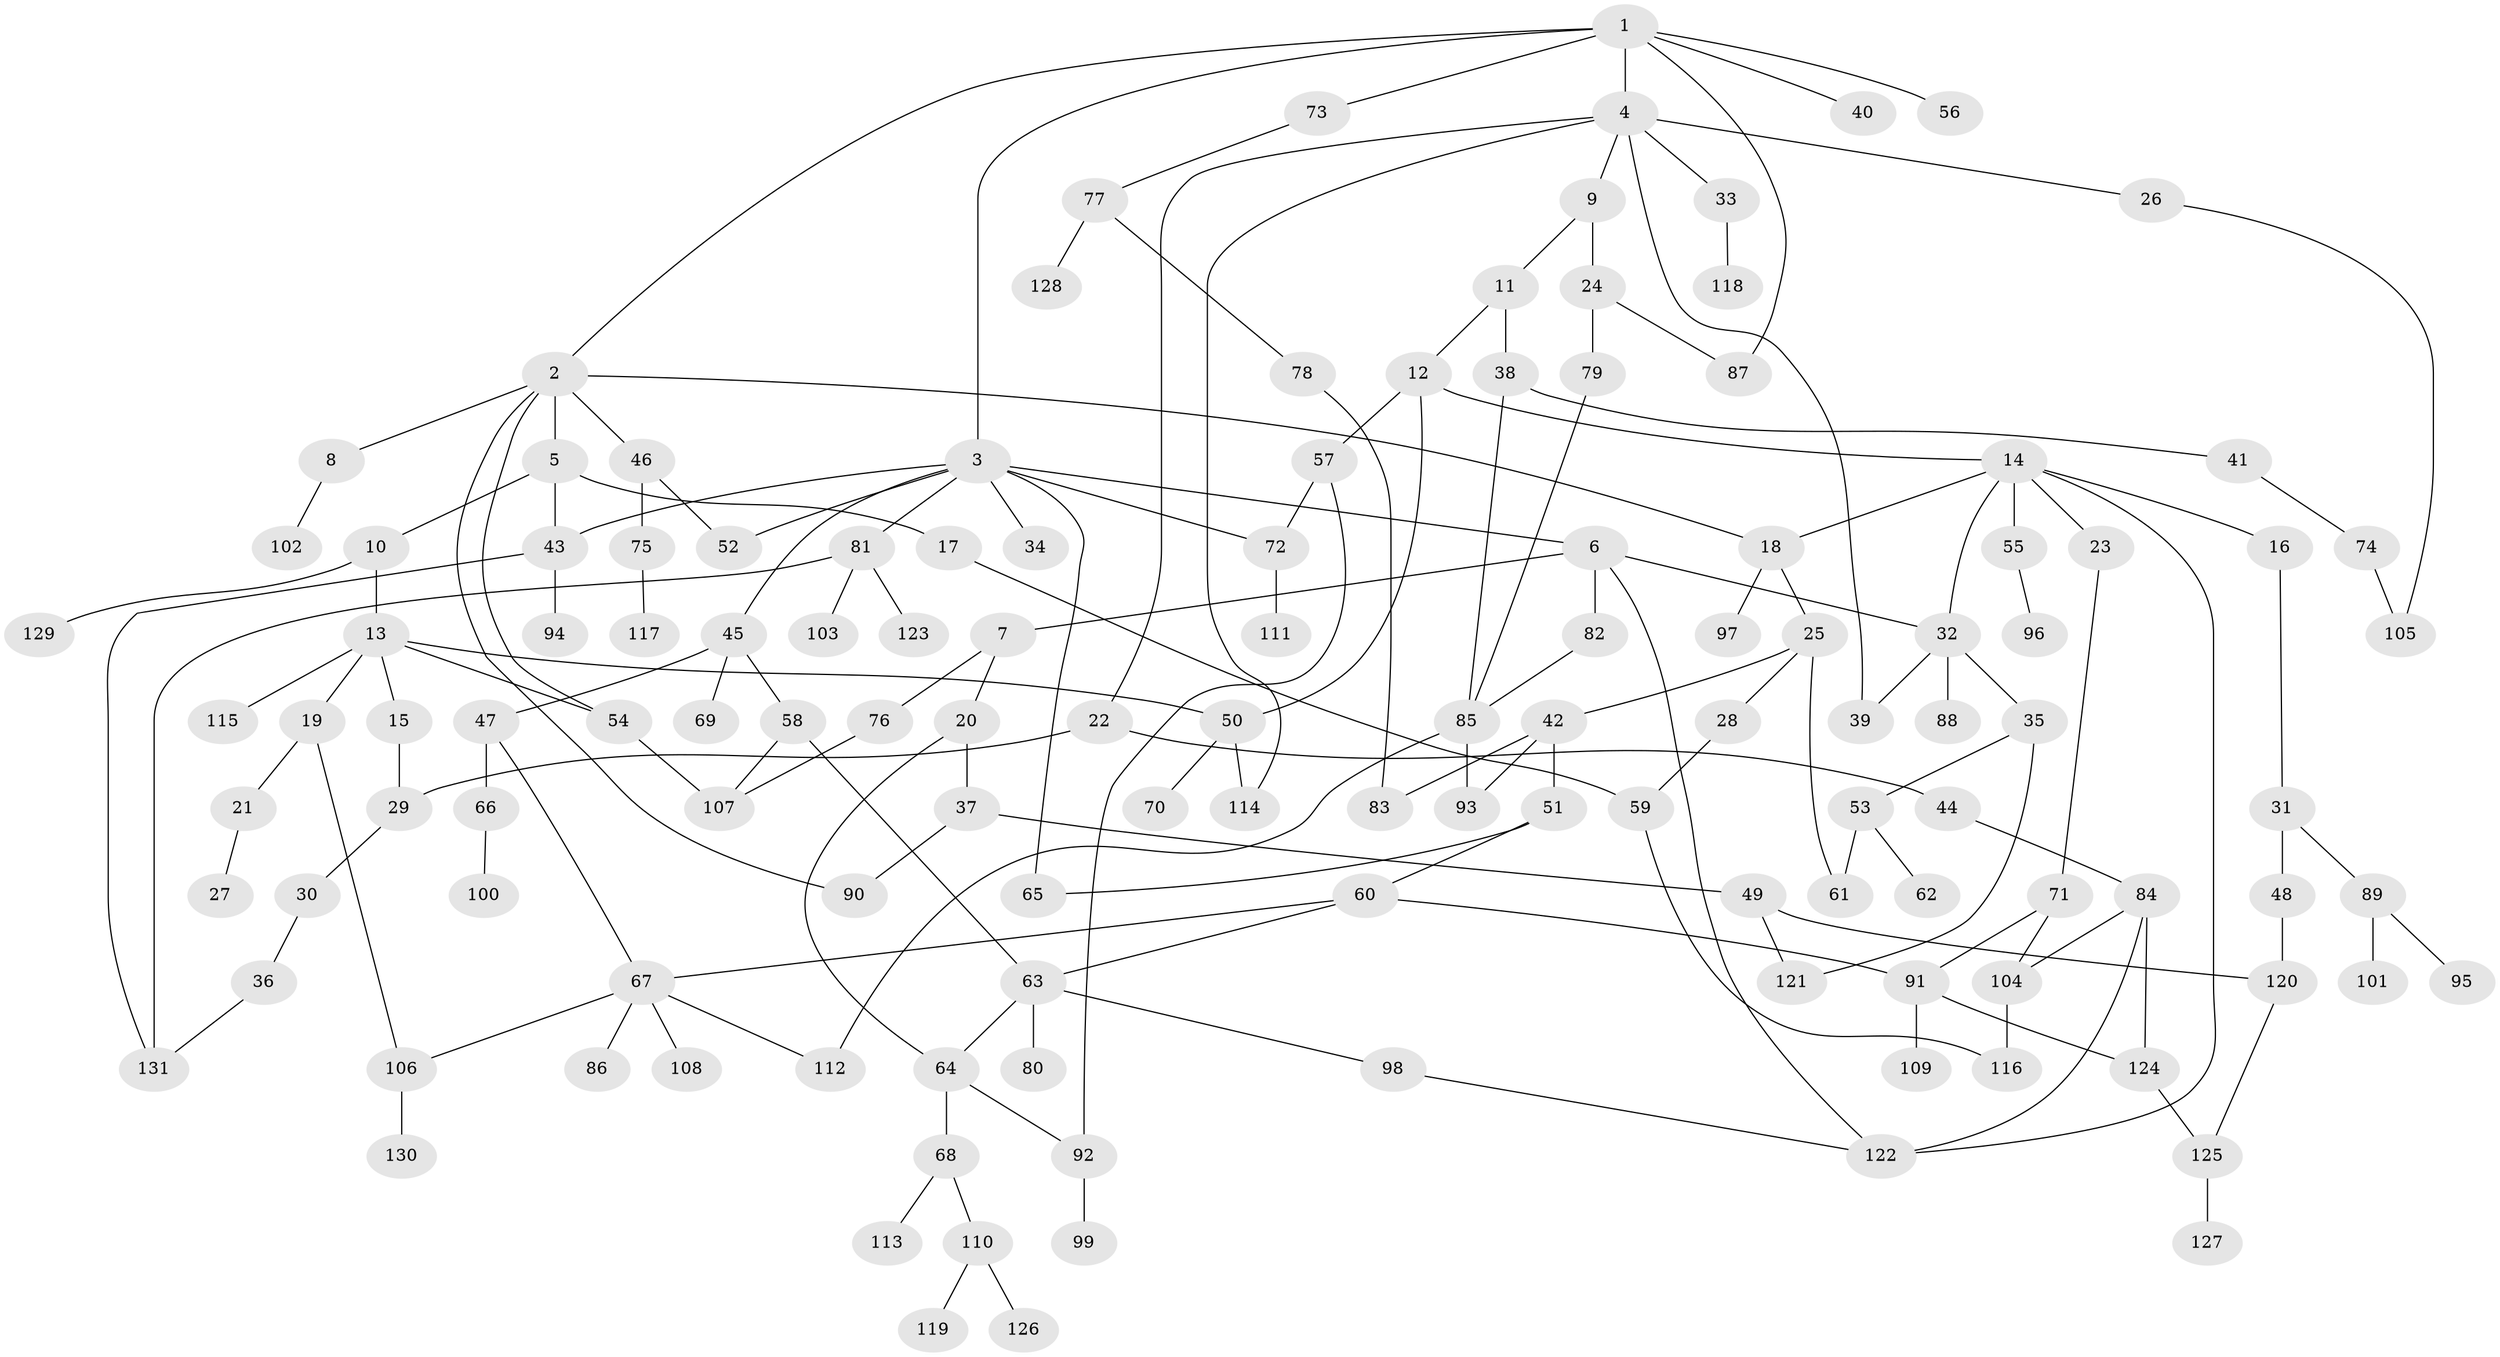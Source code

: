// coarse degree distribution, {14: 0.011111111111111112, 9: 0.011111111111111112, 7: 0.044444444444444446, 4: 0.12222222222222222, 8: 0.011111111111111112, 1: 0.28888888888888886, 6: 0.022222222222222223, 3: 0.18888888888888888, 2: 0.25555555555555554, 5: 0.044444444444444446}
// Generated by graph-tools (version 1.1) at 2025/41/03/06/25 10:41:29]
// undirected, 131 vertices, 170 edges
graph export_dot {
graph [start="1"]
  node [color=gray90,style=filled];
  1;
  2;
  3;
  4;
  5;
  6;
  7;
  8;
  9;
  10;
  11;
  12;
  13;
  14;
  15;
  16;
  17;
  18;
  19;
  20;
  21;
  22;
  23;
  24;
  25;
  26;
  27;
  28;
  29;
  30;
  31;
  32;
  33;
  34;
  35;
  36;
  37;
  38;
  39;
  40;
  41;
  42;
  43;
  44;
  45;
  46;
  47;
  48;
  49;
  50;
  51;
  52;
  53;
  54;
  55;
  56;
  57;
  58;
  59;
  60;
  61;
  62;
  63;
  64;
  65;
  66;
  67;
  68;
  69;
  70;
  71;
  72;
  73;
  74;
  75;
  76;
  77;
  78;
  79;
  80;
  81;
  82;
  83;
  84;
  85;
  86;
  87;
  88;
  89;
  90;
  91;
  92;
  93;
  94;
  95;
  96;
  97;
  98;
  99;
  100;
  101;
  102;
  103;
  104;
  105;
  106;
  107;
  108;
  109;
  110;
  111;
  112;
  113;
  114;
  115;
  116;
  117;
  118;
  119;
  120;
  121;
  122;
  123;
  124;
  125;
  126;
  127;
  128;
  129;
  130;
  131;
  1 -- 2;
  1 -- 3;
  1 -- 4;
  1 -- 40;
  1 -- 56;
  1 -- 73;
  1 -- 87;
  2 -- 5;
  2 -- 8;
  2 -- 46;
  2 -- 90;
  2 -- 54;
  2 -- 18;
  3 -- 6;
  3 -- 34;
  3 -- 43;
  3 -- 45;
  3 -- 52;
  3 -- 72;
  3 -- 81;
  3 -- 65;
  4 -- 9;
  4 -- 22;
  4 -- 26;
  4 -- 33;
  4 -- 114;
  4 -- 39;
  5 -- 10;
  5 -- 17;
  5 -- 43;
  6 -- 7;
  6 -- 32;
  6 -- 82;
  6 -- 122;
  7 -- 20;
  7 -- 76;
  8 -- 102;
  9 -- 11;
  9 -- 24;
  10 -- 13;
  10 -- 129;
  11 -- 12;
  11 -- 38;
  12 -- 14;
  12 -- 50;
  12 -- 57;
  13 -- 15;
  13 -- 19;
  13 -- 54;
  13 -- 115;
  13 -- 50;
  14 -- 16;
  14 -- 18;
  14 -- 23;
  14 -- 55;
  14 -- 122;
  14 -- 32;
  15 -- 29;
  16 -- 31;
  17 -- 59;
  18 -- 25;
  18 -- 97;
  19 -- 21;
  19 -- 106;
  20 -- 37;
  20 -- 64;
  21 -- 27;
  22 -- 44;
  22 -- 29;
  23 -- 71;
  24 -- 79;
  24 -- 87;
  25 -- 28;
  25 -- 42;
  25 -- 61;
  26 -- 105;
  28 -- 59;
  29 -- 30;
  30 -- 36;
  31 -- 48;
  31 -- 89;
  32 -- 35;
  32 -- 39;
  32 -- 88;
  33 -- 118;
  35 -- 53;
  35 -- 121;
  36 -- 131;
  37 -- 49;
  37 -- 90;
  38 -- 41;
  38 -- 85;
  41 -- 74;
  42 -- 51;
  42 -- 83;
  42 -- 93;
  43 -- 94;
  43 -- 131;
  44 -- 84;
  45 -- 47;
  45 -- 58;
  45 -- 69;
  46 -- 75;
  46 -- 52;
  47 -- 66;
  47 -- 67;
  48 -- 120;
  49 -- 121;
  49 -- 120;
  50 -- 70;
  50 -- 114;
  51 -- 60;
  51 -- 65;
  53 -- 61;
  53 -- 62;
  54 -- 107;
  55 -- 96;
  57 -- 92;
  57 -- 72;
  58 -- 63;
  58 -- 107;
  59 -- 116;
  60 -- 67;
  60 -- 91;
  60 -- 63;
  63 -- 80;
  63 -- 98;
  63 -- 64;
  64 -- 68;
  64 -- 92;
  66 -- 100;
  67 -- 86;
  67 -- 106;
  67 -- 108;
  67 -- 112;
  68 -- 110;
  68 -- 113;
  71 -- 91;
  71 -- 104;
  72 -- 111;
  73 -- 77;
  74 -- 105;
  75 -- 117;
  76 -- 107;
  77 -- 78;
  77 -- 128;
  78 -- 83;
  79 -- 85;
  81 -- 103;
  81 -- 123;
  81 -- 131;
  82 -- 85;
  84 -- 104;
  84 -- 124;
  84 -- 122;
  85 -- 112;
  85 -- 93;
  89 -- 95;
  89 -- 101;
  91 -- 109;
  91 -- 124;
  92 -- 99;
  98 -- 122;
  104 -- 116;
  106 -- 130;
  110 -- 119;
  110 -- 126;
  120 -- 125;
  124 -- 125;
  125 -- 127;
}
